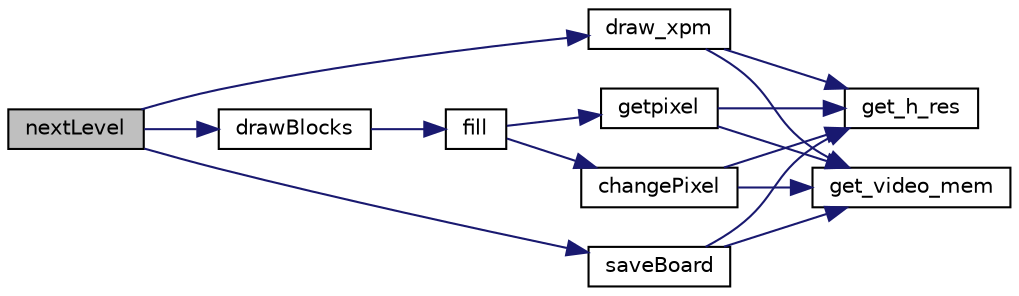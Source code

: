 digraph "nextLevel"
{
 // INTERACTIVE_SVG=YES
 // LATEX_PDF_SIZE
  bgcolor="transparent";
  edge [fontname="Helvetica",fontsize="10",labelfontname="Helvetica",labelfontsize="10"];
  node [fontname="Helvetica",fontsize="10",shape=record];
  rankdir="LR";
  Node76 [label="nextLevel",height=0.2,width=0.4,color="black", fillcolor="grey75", style="filled", fontcolor="black",tooltip="Advances the player on to the next level."];
  Node76 -> Node77 [color="midnightblue",fontsize="10",style="solid"];
  Node77 [label="draw_xpm",height=0.2,width=0.4,color="black",URL="$group__xpm.html#ga92528cf77a6ddfa6a4844c50896600a7",tooltip="draws xpm to a postion on the screen"];
  Node77 -> Node78 [color="midnightblue",fontsize="10",style="solid"];
  Node78 [label="get_h_res",height=0.2,width=0.4,color="black",URL="$group__video.html#ga3456b8539e4326dd13cbfc4f81b609f1",tooltip=" "];
  Node77 -> Node79 [color="midnightblue",fontsize="10",style="solid"];
  Node79 [label="get_video_mem",height=0.2,width=0.4,color="black",URL="$group__video.html#ga1d04069f4e8b1556a7a1ed2cd95bfdea",tooltip=" "];
  Node76 -> Node80 [color="midnightblue",fontsize="10",style="solid"];
  Node80 [label="drawBlocks",height=0.2,width=0.4,color="black",URL="$group__game.html#ga172749cfe0f9091767c74e3004188ffc",tooltip="Draws the blocks that are alive and that are going to be saved to the backbuffer."];
  Node80 -> Node81 [color="midnightblue",fontsize="10",style="solid"];
  Node81 [label="fill",height=0.2,width=0.4,color="black",URL="$game_8c.html#ab7541b0b00bd52aea5dd7edb1f9d61b4",tooltip=" "];
  Node81 -> Node82 [color="midnightblue",fontsize="10",style="solid"];
  Node82 [label="getpixel",height=0.2,width=0.4,color="black",URL="$group__video.html#ga07dd5e8b0cf0aa3aa860a89f4093045b",tooltip="get pixel color from a position on the screen"];
  Node82 -> Node78 [color="midnightblue",fontsize="10",style="solid"];
  Node82 -> Node79 [color="midnightblue",fontsize="10",style="solid"];
  Node81 -> Node83 [color="midnightblue",fontsize="10",style="solid"];
  Node83 [label="changePixel",height=0.2,width=0.4,color="black",URL="$group__video.html#gaad3b8372cfabe442562c9c5d6e4db348",tooltip="set pixel color to a position on the screen"];
  Node83 -> Node78 [color="midnightblue",fontsize="10",style="solid"];
  Node83 -> Node79 [color="midnightblue",fontsize="10",style="solid"];
  Node76 -> Node84 [color="midnightblue",fontsize="10",style="solid"];
  Node84 [label="saveBoard",height=0.2,width=0.4,color="black",URL="$group__game.html#ga0cf89070294bbf27c335ebf047e0f1f6",tooltip="fills the backbuffer of the board with the available blocks"];
  Node84 -> Node78 [color="midnightblue",fontsize="10",style="solid"];
  Node84 -> Node79 [color="midnightblue",fontsize="10",style="solid"];
}
